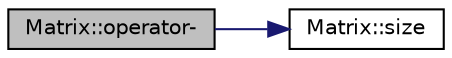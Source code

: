 digraph "Matrix::operator-"
{
 // LATEX_PDF_SIZE
  edge [fontname="Helvetica",fontsize="10",labelfontname="Helvetica",labelfontsize="10"];
  node [fontname="Helvetica",fontsize="10",shape=record];
  rankdir="LR";
  Node1 [label="Matrix::operator-",height=0.2,width=0.4,color="black", fillcolor="grey75", style="filled", fontcolor="black",tooltip="Operacja odejmowania macierzy."];
  Node1 -> Node2 [color="midnightblue",fontsize="10",style="solid",fontname="Helvetica"];
  Node2 [label="Matrix::size",height=0.2,width=0.4,color="black", fillcolor="white", style="filled",URL="$class_matrix.html#a3a952058b788b08f01c07c0154e7ebc2",tooltip="Funkcja zwraca wielkosc macierzy w postaci liczby int (np dla macierzy 2x2 zwroci 2)."];
}

